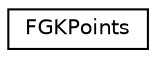 digraph "Graphical Class Hierarchy"
{
 // LATEX_PDF_SIZE
  edge [fontname="Helvetica",fontsize="10",labelfontname="Helvetica",labelfontsize="10"];
  node [fontname="Helvetica",fontsize="10",shape=record];
  rankdir="LR";
  Node0 [label="FGKPoints",height=0.2,width=0.4,color="black", fillcolor="white", style="filled",URL="$structFGKPoints.html",tooltip=" "];
}

